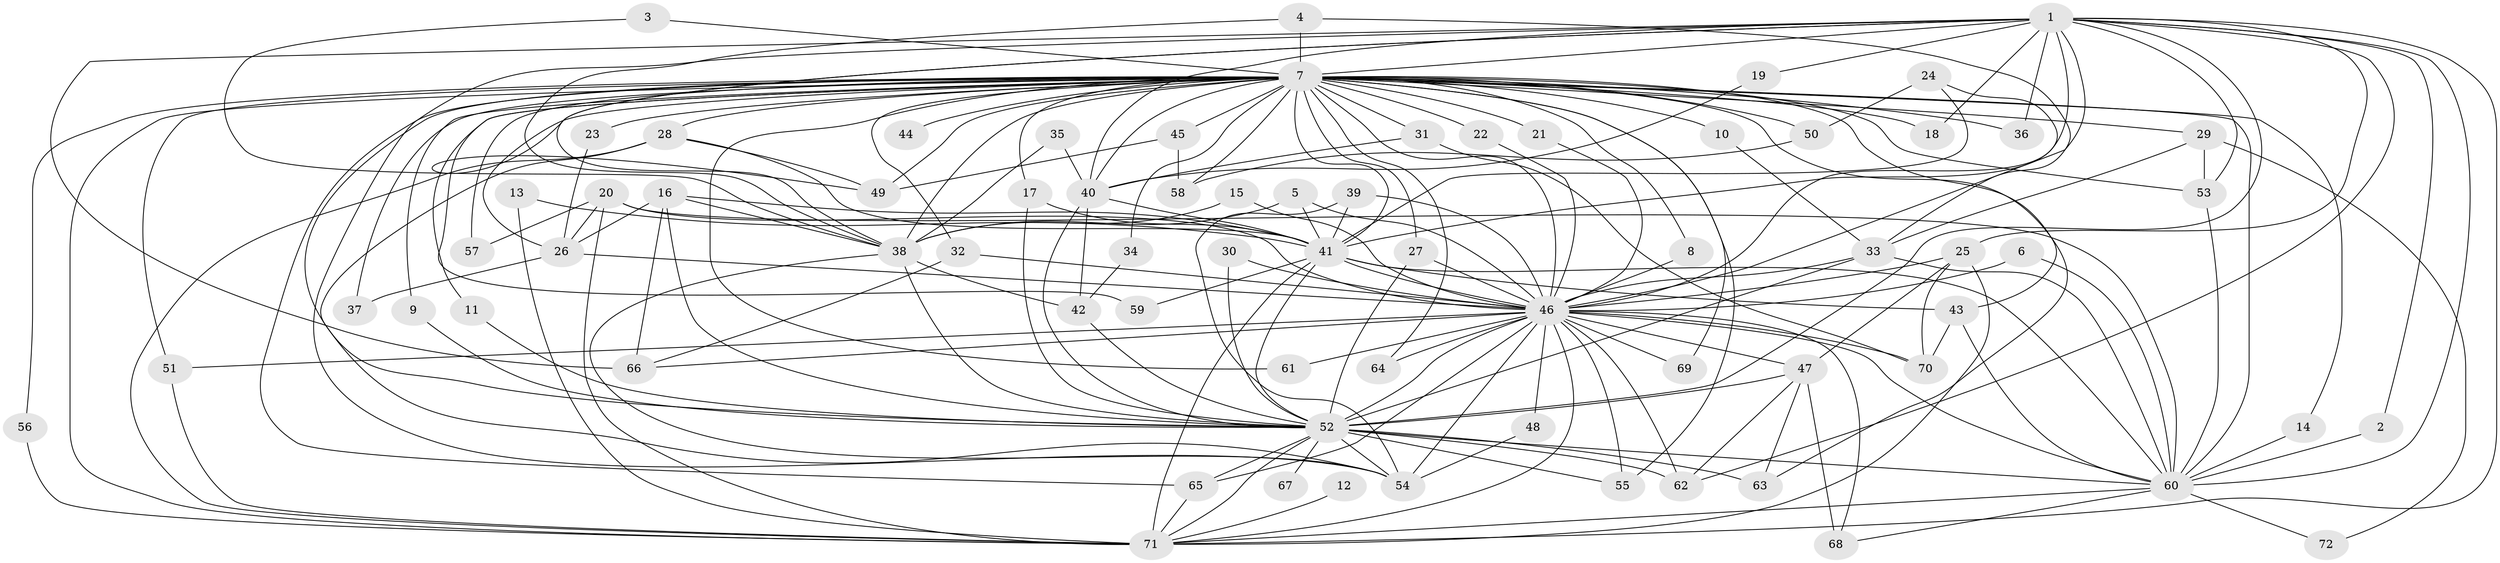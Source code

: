 // original degree distribution, {22: 0.006993006993006993, 19: 0.006993006993006993, 21: 0.006993006993006993, 31: 0.013986013986013986, 23: 0.006993006993006993, 34: 0.006993006993006993, 16: 0.006993006993006993, 30: 0.006993006993006993, 24: 0.006993006993006993, 2: 0.5454545454545454, 12: 0.006993006993006993, 5: 0.06293706293706294, 9: 0.006993006993006993, 3: 0.23076923076923078, 4: 0.06293706293706294, 8: 0.006993006993006993, 6: 0.006993006993006993}
// Generated by graph-tools (version 1.1) at 2025/49/03/09/25 03:49:40]
// undirected, 72 vertices, 185 edges
graph export_dot {
graph [start="1"]
  node [color=gray90,style=filled];
  1;
  2;
  3;
  4;
  5;
  6;
  7;
  8;
  9;
  10;
  11;
  12;
  13;
  14;
  15;
  16;
  17;
  18;
  19;
  20;
  21;
  22;
  23;
  24;
  25;
  26;
  27;
  28;
  29;
  30;
  31;
  32;
  33;
  34;
  35;
  36;
  37;
  38;
  39;
  40;
  41;
  42;
  43;
  44;
  45;
  46;
  47;
  48;
  49;
  50;
  51;
  52;
  53;
  54;
  55;
  56;
  57;
  58;
  59;
  60;
  61;
  62;
  63;
  64;
  65;
  66;
  67;
  68;
  69;
  70;
  71;
  72;
  1 -- 2 [weight=1.0];
  1 -- 7 [weight=3.0];
  1 -- 18 [weight=1.0];
  1 -- 19 [weight=1.0];
  1 -- 25 [weight=1.0];
  1 -- 36 [weight=1.0];
  1 -- 38 [weight=1.0];
  1 -- 40 [weight=1.0];
  1 -- 41 [weight=1.0];
  1 -- 46 [weight=2.0];
  1 -- 49 [weight=1.0];
  1 -- 52 [weight=2.0];
  1 -- 53 [weight=1.0];
  1 -- 54 [weight=2.0];
  1 -- 60 [weight=1.0];
  1 -- 62 [weight=1.0];
  1 -- 66 [weight=1.0];
  1 -- 71 [weight=2.0];
  2 -- 60 [weight=1.0];
  3 -- 7 [weight=1.0];
  3 -- 38 [weight=1.0];
  4 -- 7 [weight=1.0];
  4 -- 33 [weight=1.0];
  4 -- 38 [weight=1.0];
  5 -- 38 [weight=1.0];
  5 -- 41 [weight=1.0];
  5 -- 46 [weight=1.0];
  6 -- 46 [weight=1.0];
  6 -- 60 [weight=1.0];
  7 -- 8 [weight=1.0];
  7 -- 9 [weight=1.0];
  7 -- 10 [weight=1.0];
  7 -- 11 [weight=1.0];
  7 -- 14 [weight=1.0];
  7 -- 17 [weight=1.0];
  7 -- 18 [weight=2.0];
  7 -- 21 [weight=1.0];
  7 -- 22 [weight=1.0];
  7 -- 23 [weight=1.0];
  7 -- 26 [weight=1.0];
  7 -- 27 [weight=1.0];
  7 -- 28 [weight=1.0];
  7 -- 29 [weight=2.0];
  7 -- 31 [weight=2.0];
  7 -- 32 [weight=1.0];
  7 -- 34 [weight=1.0];
  7 -- 36 [weight=1.0];
  7 -- 37 [weight=1.0];
  7 -- 38 [weight=1.0];
  7 -- 40 [weight=1.0];
  7 -- 41 [weight=3.0];
  7 -- 43 [weight=1.0];
  7 -- 44 [weight=1.0];
  7 -- 45 [weight=1.0];
  7 -- 46 [weight=6.0];
  7 -- 49 [weight=1.0];
  7 -- 50 [weight=1.0];
  7 -- 51 [weight=1.0];
  7 -- 52 [weight=3.0];
  7 -- 53 [weight=1.0];
  7 -- 55 [weight=1.0];
  7 -- 56 [weight=1.0];
  7 -- 57 [weight=2.0];
  7 -- 58 [weight=2.0];
  7 -- 59 [weight=1.0];
  7 -- 60 [weight=4.0];
  7 -- 61 [weight=1.0];
  7 -- 63 [weight=1.0];
  7 -- 64 [weight=2.0];
  7 -- 65 [weight=1.0];
  7 -- 69 [weight=1.0];
  7 -- 71 [weight=4.0];
  8 -- 46 [weight=1.0];
  9 -- 52 [weight=1.0];
  10 -- 33 [weight=1.0];
  11 -- 52 [weight=1.0];
  12 -- 71 [weight=1.0];
  13 -- 41 [weight=1.0];
  13 -- 71 [weight=1.0];
  14 -- 60 [weight=1.0];
  15 -- 38 [weight=1.0];
  15 -- 46 [weight=2.0];
  16 -- 26 [weight=1.0];
  16 -- 38 [weight=1.0];
  16 -- 41 [weight=1.0];
  16 -- 52 [weight=1.0];
  16 -- 66 [weight=1.0];
  17 -- 41 [weight=1.0];
  17 -- 52 [weight=1.0];
  19 -- 40 [weight=1.0];
  20 -- 26 [weight=1.0];
  20 -- 46 [weight=1.0];
  20 -- 57 [weight=1.0];
  20 -- 60 [weight=1.0];
  20 -- 71 [weight=1.0];
  21 -- 46 [weight=1.0];
  22 -- 46 [weight=1.0];
  23 -- 26 [weight=1.0];
  24 -- 41 [weight=1.0];
  24 -- 46 [weight=1.0];
  24 -- 50 [weight=1.0];
  25 -- 46 [weight=1.0];
  25 -- 47 [weight=1.0];
  25 -- 70 [weight=1.0];
  25 -- 71 [weight=1.0];
  26 -- 37 [weight=1.0];
  26 -- 46 [weight=1.0];
  27 -- 46 [weight=1.0];
  27 -- 52 [weight=1.0];
  28 -- 41 [weight=1.0];
  28 -- 49 [weight=1.0];
  28 -- 54 [weight=1.0];
  28 -- 71 [weight=1.0];
  29 -- 33 [weight=1.0];
  29 -- 53 [weight=1.0];
  29 -- 72 [weight=1.0];
  30 -- 46 [weight=1.0];
  30 -- 52 [weight=1.0];
  31 -- 40 [weight=1.0];
  31 -- 70 [weight=1.0];
  32 -- 46 [weight=1.0];
  32 -- 66 [weight=1.0];
  33 -- 46 [weight=1.0];
  33 -- 52 [weight=2.0];
  33 -- 60 [weight=2.0];
  34 -- 42 [weight=1.0];
  35 -- 38 [weight=1.0];
  35 -- 40 [weight=1.0];
  38 -- 42 [weight=2.0];
  38 -- 52 [weight=1.0];
  38 -- 54 [weight=1.0];
  39 -- 41 [weight=1.0];
  39 -- 46 [weight=1.0];
  39 -- 54 [weight=1.0];
  40 -- 41 [weight=1.0];
  40 -- 42 [weight=1.0];
  40 -- 52 [weight=1.0];
  41 -- 43 [weight=1.0];
  41 -- 46 [weight=2.0];
  41 -- 52 [weight=1.0];
  41 -- 59 [weight=1.0];
  41 -- 60 [weight=1.0];
  41 -- 71 [weight=1.0];
  42 -- 52 [weight=1.0];
  43 -- 60 [weight=1.0];
  43 -- 70 [weight=1.0];
  45 -- 49 [weight=1.0];
  45 -- 58 [weight=1.0];
  46 -- 47 [weight=2.0];
  46 -- 48 [weight=1.0];
  46 -- 51 [weight=1.0];
  46 -- 52 [weight=4.0];
  46 -- 54 [weight=1.0];
  46 -- 55 [weight=1.0];
  46 -- 60 [weight=2.0];
  46 -- 61 [weight=1.0];
  46 -- 62 [weight=1.0];
  46 -- 64 [weight=1.0];
  46 -- 65 [weight=1.0];
  46 -- 66 [weight=1.0];
  46 -- 68 [weight=1.0];
  46 -- 69 [weight=1.0];
  46 -- 70 [weight=2.0];
  46 -- 71 [weight=2.0];
  47 -- 52 [weight=1.0];
  47 -- 62 [weight=1.0];
  47 -- 63 [weight=1.0];
  47 -- 68 [weight=2.0];
  48 -- 54 [weight=1.0];
  50 -- 58 [weight=1.0];
  51 -- 71 [weight=1.0];
  52 -- 54 [weight=1.0];
  52 -- 55 [weight=1.0];
  52 -- 60 [weight=1.0];
  52 -- 62 [weight=2.0];
  52 -- 63 [weight=1.0];
  52 -- 65 [weight=1.0];
  52 -- 67 [weight=1.0];
  52 -- 71 [weight=1.0];
  53 -- 60 [weight=1.0];
  56 -- 71 [weight=1.0];
  60 -- 68 [weight=1.0];
  60 -- 71 [weight=1.0];
  60 -- 72 [weight=1.0];
  65 -- 71 [weight=1.0];
}
